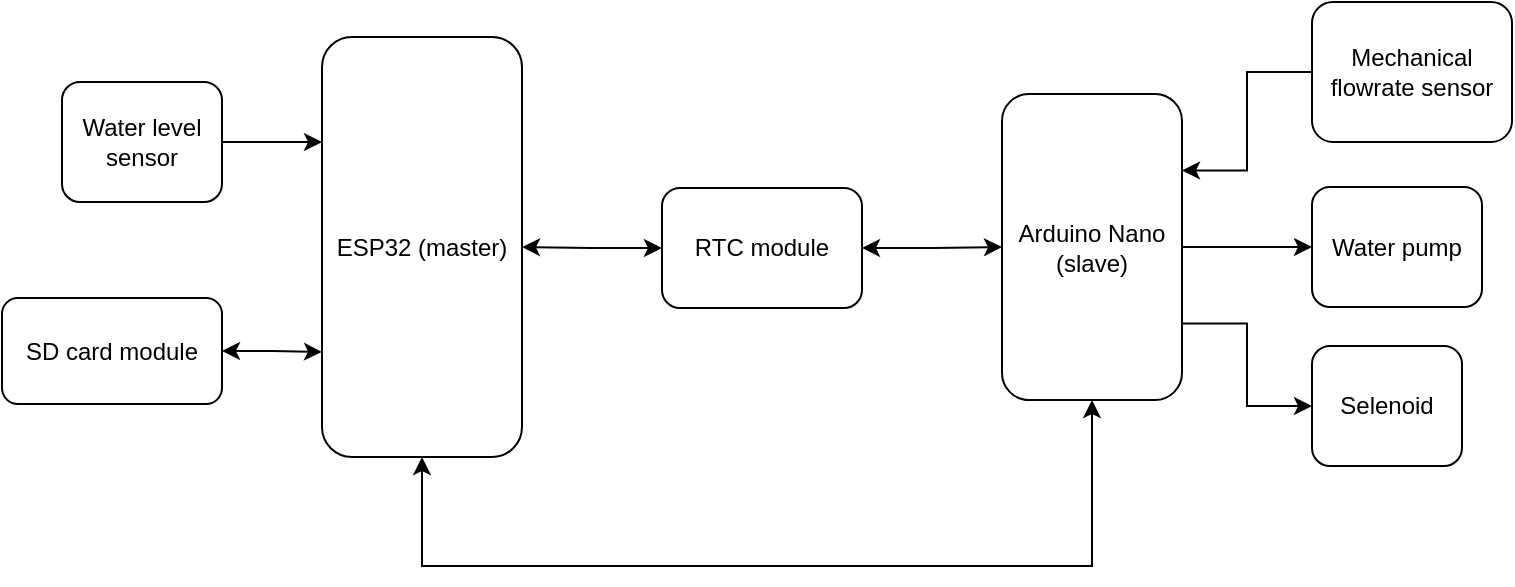 <mxfile version="20.8.10" type="device"><diagram name="Page-1" id="t-1v4ZOYSRqFai0TFEQS"><mxGraphModel dx="1863" dy="606" grid="1" gridSize="10" guides="1" tooltips="1" connect="1" arrows="1" fold="1" page="1" pageScale="1" pageWidth="827" pageHeight="1169" math="0" shadow="0"><root><mxCell id="0"/><mxCell id="1" parent="0"/><mxCell id="K41w5Elx3v3qP9IVY-4z-36" value="" style="group" parent="1" vertex="1" connectable="0"><mxGeometry x="-20" y="120" width="755" height="282" as="geometry"/></mxCell><mxCell id="K41w5Elx3v3qP9IVY-4z-2" value="ESP32 (master)" style="rounded=1;whiteSpace=wrap;html=1;" parent="K41w5Elx3v3qP9IVY-4z-36" vertex="1"><mxGeometry x="160" y="17.5" width="100" height="210" as="geometry"/></mxCell><mxCell id="K41w5Elx3v3qP9IVY-4z-34" style="edgeStyle=orthogonalEdgeStyle;rounded=0;orthogonalLoop=1;jettySize=auto;html=1;exitX=0;exitY=0.5;exitDx=0;exitDy=0;entryX=1;entryY=0.5;entryDx=0;entryDy=0;startArrow=classic;startFill=1;" parent="K41w5Elx3v3qP9IVY-4z-36" source="K41w5Elx3v3qP9IVY-4z-3" target="K41w5Elx3v3qP9IVY-4z-2" edge="1"><mxGeometry relative="1" as="geometry"/></mxCell><mxCell id="K41w5Elx3v3qP9IVY-4z-3" value="RTC module" style="rounded=1;whiteSpace=wrap;html=1;" parent="K41w5Elx3v3qP9IVY-4z-36" vertex="1"><mxGeometry x="330" y="93" width="100" height="60" as="geometry"/></mxCell><mxCell id="K41w5Elx3v3qP9IVY-4z-7" value="Arduino Nano (slave)" style="rounded=1;whiteSpace=wrap;html=1;" parent="K41w5Elx3v3qP9IVY-4z-36" vertex="1"><mxGeometry x="500" y="46" width="90" height="153" as="geometry"/></mxCell><mxCell id="K41w5Elx3v3qP9IVY-4z-29" style="edgeStyle=orthogonalEdgeStyle;rounded=0;orthogonalLoop=1;jettySize=auto;html=1;exitX=0.5;exitY=1;exitDx=0;exitDy=0;entryX=0.5;entryY=1;entryDx=0;entryDy=0;startArrow=classic;startFill=1;" parent="K41w5Elx3v3qP9IVY-4z-36" source="K41w5Elx3v3qP9IVY-4z-2" target="K41w5Elx3v3qP9IVY-4z-7" edge="1"><mxGeometry relative="1" as="geometry"><Array as="points"><mxPoint x="210" y="282"/><mxPoint x="545" y="282"/></Array></mxGeometry></mxCell><mxCell id="K41w5Elx3v3qP9IVY-4z-32" style="edgeStyle=orthogonalEdgeStyle;rounded=0;orthogonalLoop=1;jettySize=auto;html=1;exitX=1;exitY=0.5;exitDx=0;exitDy=0;entryX=0;entryY=0.5;entryDx=0;entryDy=0;startArrow=classic;startFill=1;" parent="K41w5Elx3v3qP9IVY-4z-36" source="K41w5Elx3v3qP9IVY-4z-3" target="K41w5Elx3v3qP9IVY-4z-7" edge="1"><mxGeometry relative="1" as="geometry"/></mxCell><mxCell id="K41w5Elx3v3qP9IVY-4z-14" style="edgeStyle=orthogonalEdgeStyle;rounded=0;orthogonalLoop=1;jettySize=auto;html=1;exitX=0;exitY=0.5;exitDx=0;exitDy=0;entryX=1;entryY=0.25;entryDx=0;entryDy=0;" parent="K41w5Elx3v3qP9IVY-4z-36" source="K41w5Elx3v3qP9IVY-4z-13" target="K41w5Elx3v3qP9IVY-4z-7" edge="1"><mxGeometry relative="1" as="geometry"/></mxCell><mxCell id="K41w5Elx3v3qP9IVY-4z-13" value="Mechanical flowrate sensor" style="rounded=1;whiteSpace=wrap;html=1;" parent="K41w5Elx3v3qP9IVY-4z-36" vertex="1"><mxGeometry x="655" width="100" height="70" as="geometry"/></mxCell><mxCell id="K41w5Elx3v3qP9IVY-4z-15" value="Water pump" style="rounded=1;whiteSpace=wrap;html=1;" parent="K41w5Elx3v3qP9IVY-4z-36" vertex="1"><mxGeometry x="655" y="92.5" width="85" height="60" as="geometry"/></mxCell><mxCell id="K41w5Elx3v3qP9IVY-4z-16" style="edgeStyle=orthogonalEdgeStyle;rounded=0;orthogonalLoop=1;jettySize=auto;html=1;exitX=1;exitY=0.5;exitDx=0;exitDy=0;entryX=0;entryY=0.5;entryDx=0;entryDy=0;" parent="K41w5Elx3v3qP9IVY-4z-36" source="K41w5Elx3v3qP9IVY-4z-7" target="K41w5Elx3v3qP9IVY-4z-15" edge="1"><mxGeometry relative="1" as="geometry"/></mxCell><mxCell id="K41w5Elx3v3qP9IVY-4z-17" value="Selenoid" style="rounded=1;whiteSpace=wrap;html=1;" parent="K41w5Elx3v3qP9IVY-4z-36" vertex="1"><mxGeometry x="655" y="172" width="75" height="60" as="geometry"/></mxCell><mxCell id="K41w5Elx3v3qP9IVY-4z-18" style="edgeStyle=orthogonalEdgeStyle;rounded=0;orthogonalLoop=1;jettySize=auto;html=1;exitX=1;exitY=0.75;exitDx=0;exitDy=0;entryX=0;entryY=0.5;entryDx=0;entryDy=0;" parent="K41w5Elx3v3qP9IVY-4z-36" source="K41w5Elx3v3qP9IVY-4z-7" target="K41w5Elx3v3qP9IVY-4z-17" edge="1"><mxGeometry relative="1" as="geometry"/></mxCell><mxCell id="K41w5Elx3v3qP9IVY-4z-23" style="edgeStyle=orthogonalEdgeStyle;rounded=0;orthogonalLoop=1;jettySize=auto;html=1;exitX=1;exitY=0.5;exitDx=0;exitDy=0;entryX=0;entryY=0.25;entryDx=0;entryDy=0;" parent="K41w5Elx3v3qP9IVY-4z-36" source="K41w5Elx3v3qP9IVY-4z-22" target="K41w5Elx3v3qP9IVY-4z-2" edge="1"><mxGeometry relative="1" as="geometry"/></mxCell><mxCell id="K41w5Elx3v3qP9IVY-4z-22" value="Water level sensor" style="rounded=1;whiteSpace=wrap;html=1;" parent="K41w5Elx3v3qP9IVY-4z-36" vertex="1"><mxGeometry x="30" y="40" width="80" height="60" as="geometry"/></mxCell><mxCell id="K41w5Elx3v3qP9IVY-4z-35" style="edgeStyle=orthogonalEdgeStyle;rounded=0;orthogonalLoop=1;jettySize=auto;html=1;exitX=1;exitY=0.5;exitDx=0;exitDy=0;entryX=0;entryY=0.75;entryDx=0;entryDy=0;startArrow=classic;startFill=1;" parent="K41w5Elx3v3qP9IVY-4z-36" source="K41w5Elx3v3qP9IVY-4z-24" target="K41w5Elx3v3qP9IVY-4z-2" edge="1"><mxGeometry relative="1" as="geometry"/></mxCell><mxCell id="K41w5Elx3v3qP9IVY-4z-24" value="SD card module" style="rounded=1;whiteSpace=wrap;html=1;" parent="K41w5Elx3v3qP9IVY-4z-36" vertex="1"><mxGeometry y="148" width="110" height="53" as="geometry"/></mxCell></root></mxGraphModel></diagram></mxfile>
